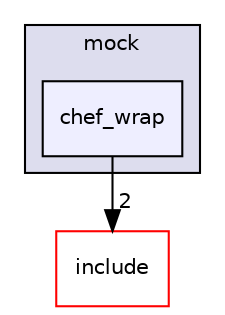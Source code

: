 digraph "CMocka/cmocka-1.1.5/example/mock/chef_wrap" {
  compound=true
  node [ fontsize="10", fontname="Helvetica"];
  edge [ labelfontsize="10", labelfontname="Helvetica"];
  subgraph clusterdir_8f94e1c4b2919b4968c8c74e975d346f {
    graph [ bgcolor="#ddddee", pencolor="black", label="mock" fontname="Helvetica", fontsize="10", URL="dir_8f94e1c4b2919b4968c8c74e975d346f.html"]
  dir_f87611d16f00d58c186b5b692e789ae1 [shape=box, label="chef_wrap", style="filled", fillcolor="#eeeeff", pencolor="black", URL="dir_f87611d16f00d58c186b5b692e789ae1.html"];
  }
  dir_ce428ad40d9783629b840846d25dbdfb [shape=box label="include" fillcolor="white" style="filled" color="red" URL="dir_ce428ad40d9783629b840846d25dbdfb.html"];
  dir_f87611d16f00d58c186b5b692e789ae1->dir_ce428ad40d9783629b840846d25dbdfb [headlabel="2", labeldistance=1.5 headhref="dir_000005_000007.html"];
}
